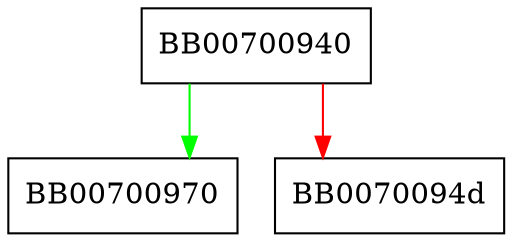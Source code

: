 digraph mdc2_newctx {
  node [shape="box"];
  graph [splines=ortho];
  BB00700940 -> BB00700970 [color="green"];
  BB00700940 -> BB0070094d [color="red"];
}
